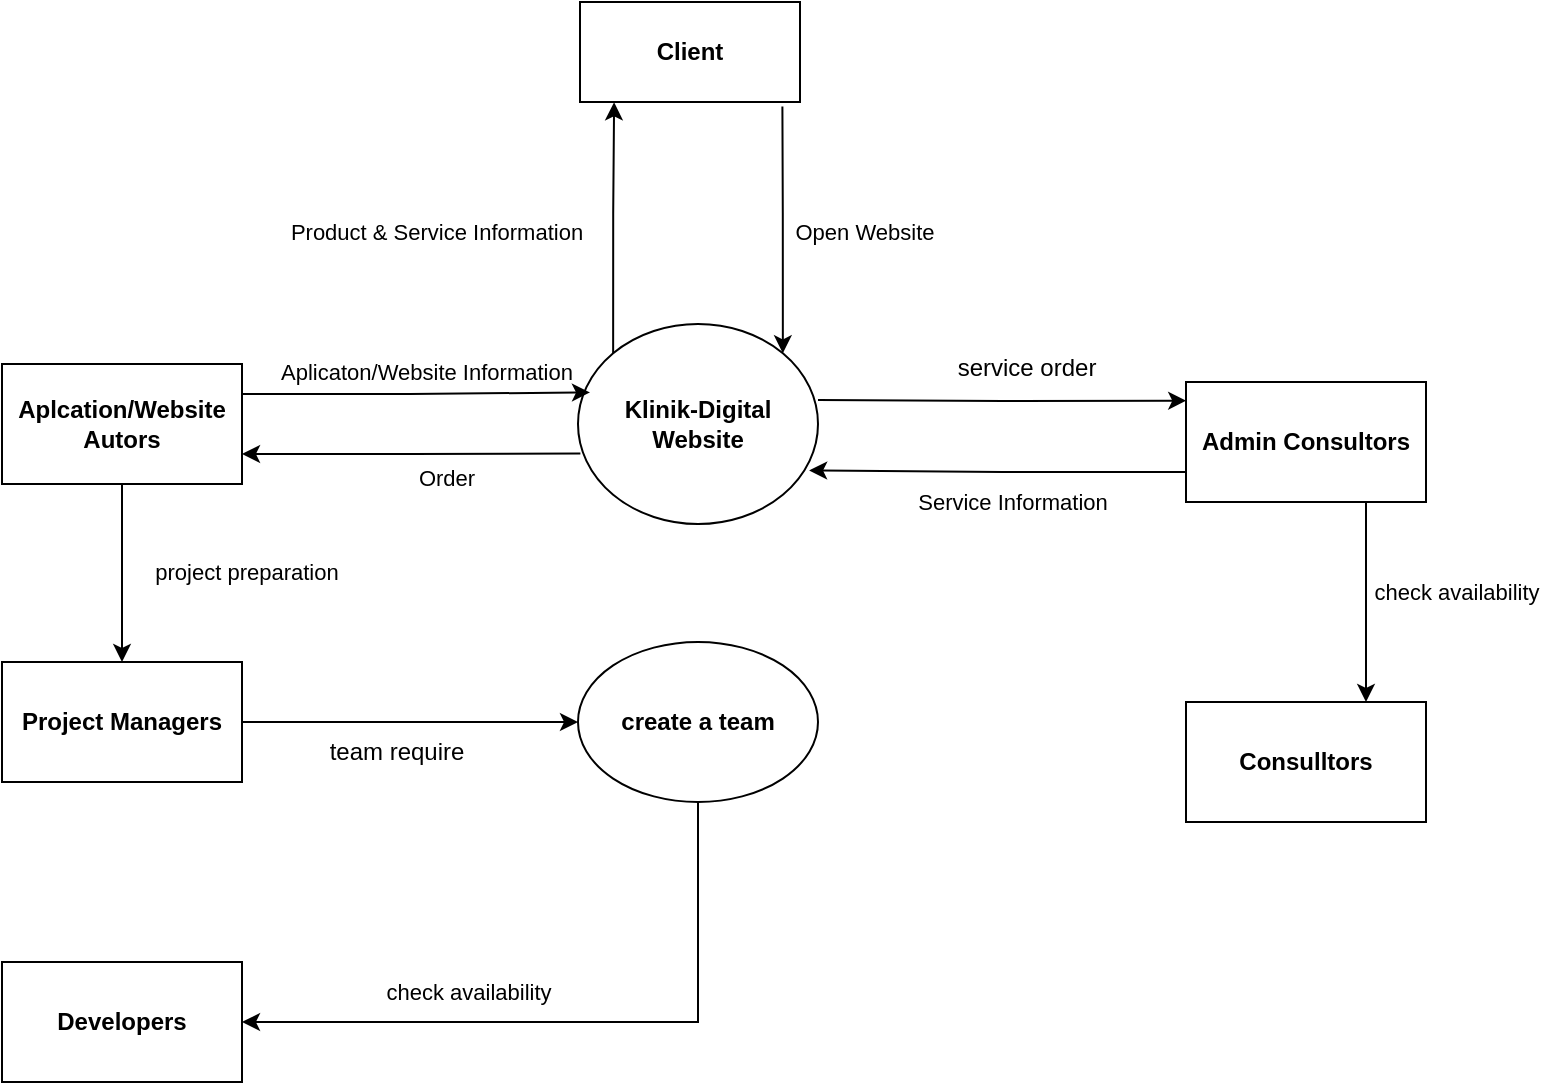 <mxfile version="21.8.2" type="github">
  <diagram name="Page-1" id="u5fBqUWCr7cs_RjpRxZN">
    <mxGraphModel dx="1257" dy="737" grid="1" gridSize="10" guides="1" tooltips="1" connect="1" arrows="1" fold="1" page="1" pageScale="1" pageWidth="850" pageHeight="1100" math="0" shadow="0">
      <root>
        <mxCell id="0" />
        <mxCell id="1" parent="0" />
        <mxCell id="NAqL0TbJv9TFnJoKUqRR-4" value="&lt;b&gt;Client&lt;/b&gt;" style="html=1;whiteSpace=wrap;" vertex="1" parent="1">
          <mxGeometry x="297" y="50" width="110" height="50" as="geometry" />
        </mxCell>
        <mxCell id="NAqL0TbJv9TFnJoKUqRR-6" value="&lt;b&gt;Klinik-Digital Website&lt;/b&gt;" style="ellipse;whiteSpace=wrap;html=1;" vertex="1" parent="1">
          <mxGeometry x="296" y="211" width="120" height="100" as="geometry" />
        </mxCell>
        <mxCell id="NAqL0TbJv9TFnJoKUqRR-7" value="&lt;font style=&quot;font-size: 11px;&quot;&gt;Open Website&lt;/font&gt;" style="text;html=1;align=center;verticalAlign=middle;resizable=0;points=[];autosize=1;strokeColor=none;fillColor=none;" vertex="1" parent="1">
          <mxGeometry x="394" y="150" width="90" height="30" as="geometry" />
        </mxCell>
        <mxCell id="NAqL0TbJv9TFnJoKUqRR-8" value="&lt;font style=&quot;font-size: 11px;&quot;&gt;Product &amp;amp; Service Information&lt;/font&gt;" style="text;html=1;align=center;verticalAlign=middle;resizable=0;points=[];autosize=1;strokeColor=none;fillColor=none;" vertex="1" parent="1">
          <mxGeometry x="140" y="150" width="170" height="30" as="geometry" />
        </mxCell>
        <mxCell id="NAqL0TbJv9TFnJoKUqRR-11" style="edgeStyle=orthogonalEdgeStyle;rounded=0;orthogonalLoop=1;jettySize=auto;html=1;exitX=0;exitY=0;exitDx=0;exitDy=0;entryX=0.155;entryY=1.003;entryDx=0;entryDy=0;entryPerimeter=0;" edge="1" parent="1" source="NAqL0TbJv9TFnJoKUqRR-6" target="NAqL0TbJv9TFnJoKUqRR-4">
          <mxGeometry relative="1" as="geometry" />
        </mxCell>
        <mxCell id="NAqL0TbJv9TFnJoKUqRR-12" style="edgeStyle=orthogonalEdgeStyle;rounded=0;orthogonalLoop=1;jettySize=auto;html=1;exitX=1;exitY=0;exitDx=0;exitDy=0;entryX=0.92;entryY=1.045;entryDx=0;entryDy=0;entryPerimeter=0;startArrow=classic;startFill=1;endArrow=none;endFill=0;" edge="1" parent="1" source="NAqL0TbJv9TFnJoKUqRR-6" target="NAqL0TbJv9TFnJoKUqRR-4">
          <mxGeometry relative="1" as="geometry" />
        </mxCell>
        <mxCell id="NAqL0TbJv9TFnJoKUqRR-29" style="edgeStyle=orthogonalEdgeStyle;rounded=0;orthogonalLoop=1;jettySize=auto;html=1;exitX=0.75;exitY=1;exitDx=0;exitDy=0;entryX=0.75;entryY=0;entryDx=0;entryDy=0;" edge="1" parent="1" source="NAqL0TbJv9TFnJoKUqRR-13" target="NAqL0TbJv9TFnJoKUqRR-28">
          <mxGeometry relative="1" as="geometry" />
        </mxCell>
        <mxCell id="NAqL0TbJv9TFnJoKUqRR-13" value="&lt;b&gt;Admin Consultors&lt;/b&gt;" style="rounded=0;whiteSpace=wrap;html=1;" vertex="1" parent="1">
          <mxGeometry x="600" y="240" width="120" height="60" as="geometry" />
        </mxCell>
        <mxCell id="NAqL0TbJv9TFnJoKUqRR-14" style="edgeStyle=orthogonalEdgeStyle;rounded=0;orthogonalLoop=1;jettySize=auto;html=1;exitX=1;exitY=0.5;exitDx=0;exitDy=0;entryX=0.001;entryY=0.356;entryDx=0;entryDy=0;entryPerimeter=0;" edge="1" parent="1">
          <mxGeometry relative="1" as="geometry">
            <mxPoint x="416" y="249" as="sourcePoint" />
            <mxPoint x="600.12" y="249.36" as="targetPoint" />
          </mxGeometry>
        </mxCell>
        <mxCell id="NAqL0TbJv9TFnJoKUqRR-15" value="service order" style="text;html=1;align=center;verticalAlign=middle;resizable=0;points=[];autosize=1;strokeColor=none;fillColor=none;" vertex="1" parent="1">
          <mxGeometry x="475" y="218" width="90" height="30" as="geometry" />
        </mxCell>
        <mxCell id="NAqL0TbJv9TFnJoKUqRR-16" style="edgeStyle=orthogonalEdgeStyle;rounded=0;orthogonalLoop=1;jettySize=auto;html=1;exitX=0;exitY=0.75;exitDx=0;exitDy=0;entryX=0.963;entryY=0.732;entryDx=0;entryDy=0;entryPerimeter=0;" edge="1" parent="1" source="NAqL0TbJv9TFnJoKUqRR-13" target="NAqL0TbJv9TFnJoKUqRR-6">
          <mxGeometry relative="1" as="geometry" />
        </mxCell>
        <mxCell id="NAqL0TbJv9TFnJoKUqRR-17" value="&lt;font style=&quot;font-size: 11px;&quot;&gt;Service Information&lt;br&gt;&lt;/font&gt;" style="text;html=1;align=center;verticalAlign=middle;resizable=0;points=[];autosize=1;strokeColor=none;fillColor=none;" vertex="1" parent="1">
          <mxGeometry x="453" y="285" width="120" height="30" as="geometry" />
        </mxCell>
        <mxCell id="NAqL0TbJv9TFnJoKUqRR-39" style="edgeStyle=orthogonalEdgeStyle;rounded=0;orthogonalLoop=1;jettySize=auto;html=1;exitX=0.5;exitY=1;exitDx=0;exitDy=0;entryX=0.5;entryY=0;entryDx=0;entryDy=0;" edge="1" parent="1" source="NAqL0TbJv9TFnJoKUqRR-18" target="NAqL0TbJv9TFnJoKUqRR-24">
          <mxGeometry relative="1" as="geometry" />
        </mxCell>
        <mxCell id="NAqL0TbJv9TFnJoKUqRR-18" value="&lt;b&gt;Aplcation/Website&lt;br&gt;Autors&lt;/b&gt;" style="rounded=0;whiteSpace=wrap;html=1;" vertex="1" parent="1">
          <mxGeometry x="8" y="231" width="120" height="60" as="geometry" />
        </mxCell>
        <mxCell id="NAqL0TbJv9TFnJoKUqRR-19" style="edgeStyle=orthogonalEdgeStyle;rounded=0;orthogonalLoop=1;jettySize=auto;html=1;exitX=1;exitY=0.25;exitDx=0;exitDy=0;entryX=0.05;entryY=0.342;entryDx=0;entryDy=0;entryPerimeter=0;" edge="1" parent="1" source="NAqL0TbJv9TFnJoKUqRR-18" target="NAqL0TbJv9TFnJoKUqRR-6">
          <mxGeometry relative="1" as="geometry" />
        </mxCell>
        <mxCell id="NAqL0TbJv9TFnJoKUqRR-21" style="edgeStyle=orthogonalEdgeStyle;rounded=0;orthogonalLoop=1;jettySize=auto;html=1;exitX=1;exitY=0.75;exitDx=0;exitDy=0;entryX=0.01;entryY=0.647;entryDx=0;entryDy=0;entryPerimeter=0;startArrow=classic;startFill=1;endArrow=none;endFill=0;" edge="1" parent="1" source="NAqL0TbJv9TFnJoKUqRR-18" target="NAqL0TbJv9TFnJoKUqRR-6">
          <mxGeometry relative="1" as="geometry" />
        </mxCell>
        <mxCell id="NAqL0TbJv9TFnJoKUqRR-22" value="&lt;font style=&quot;font-size: 11px;&quot;&gt;Order&lt;/font&gt;" style="text;html=1;align=center;verticalAlign=middle;resizable=0;points=[];autosize=1;strokeColor=none;fillColor=none;" vertex="1" parent="1">
          <mxGeometry x="205" y="273" width="50" height="30" as="geometry" />
        </mxCell>
        <mxCell id="NAqL0TbJv9TFnJoKUqRR-23" value="&lt;font style=&quot;font-size: 11px;&quot;&gt;Aplicaton/Website Information&lt;/font&gt;" style="text;html=1;align=center;verticalAlign=middle;resizable=0;points=[];autosize=1;strokeColor=none;fillColor=none;" vertex="1" parent="1">
          <mxGeometry x="135" y="220" width="170" height="30" as="geometry" />
        </mxCell>
        <mxCell id="NAqL0TbJv9TFnJoKUqRR-41" style="edgeStyle=orthogonalEdgeStyle;rounded=0;orthogonalLoop=1;jettySize=auto;html=1;exitX=1;exitY=0.5;exitDx=0;exitDy=0;entryX=0;entryY=0.5;entryDx=0;entryDy=0;" edge="1" parent="1" source="NAqL0TbJv9TFnJoKUqRR-24" target="NAqL0TbJv9TFnJoKUqRR-33">
          <mxGeometry relative="1" as="geometry" />
        </mxCell>
        <mxCell id="NAqL0TbJv9TFnJoKUqRR-24" value="&lt;b&gt;Project Managers&lt;/b&gt;" style="rounded=0;whiteSpace=wrap;html=1;" vertex="1" parent="1">
          <mxGeometry x="8" y="380" width="120" height="60" as="geometry" />
        </mxCell>
        <mxCell id="NAqL0TbJv9TFnJoKUqRR-26" value="&lt;font style=&quot;font-size: 11px;&quot;&gt;project preparation&lt;/font&gt;" style="text;html=1;align=center;verticalAlign=middle;resizable=0;points=[];autosize=1;strokeColor=none;fillColor=none;" vertex="1" parent="1">
          <mxGeometry x="70" y="320" width="120" height="30" as="geometry" />
        </mxCell>
        <mxCell id="NAqL0TbJv9TFnJoKUqRR-28" value="&lt;b&gt;Consulltors&lt;/b&gt;" style="rounded=0;whiteSpace=wrap;html=1;" vertex="1" parent="1">
          <mxGeometry x="600" y="400" width="120" height="60" as="geometry" />
        </mxCell>
        <mxCell id="NAqL0TbJv9TFnJoKUqRR-31" value="&lt;font style=&quot;font-size: 11px;&quot;&gt;check availability&lt;/font&gt;" style="text;html=1;align=center;verticalAlign=middle;resizable=0;points=[];autosize=1;strokeColor=none;fillColor=none;" vertex="1" parent="1">
          <mxGeometry x="680" y="330" width="110" height="30" as="geometry" />
        </mxCell>
        <mxCell id="NAqL0TbJv9TFnJoKUqRR-43" style="edgeStyle=orthogonalEdgeStyle;rounded=0;orthogonalLoop=1;jettySize=auto;html=1;exitX=0.5;exitY=1;exitDx=0;exitDy=0;entryX=1;entryY=0.5;entryDx=0;entryDy=0;" edge="1" parent="1" source="NAqL0TbJv9TFnJoKUqRR-33" target="NAqL0TbJv9TFnJoKUqRR-42">
          <mxGeometry relative="1" as="geometry" />
        </mxCell>
        <mxCell id="NAqL0TbJv9TFnJoKUqRR-33" value="&lt;b&gt;create a team&lt;/b&gt;" style="ellipse;whiteSpace=wrap;html=1;" vertex="1" parent="1">
          <mxGeometry x="296" y="370" width="120" height="80" as="geometry" />
        </mxCell>
        <mxCell id="NAqL0TbJv9TFnJoKUqRR-36" value="&lt;font style=&quot;font-size: 11px;&quot;&gt;check availability&lt;/font&gt;" style="text;html=1;align=center;verticalAlign=middle;resizable=0;points=[];autosize=1;strokeColor=none;fillColor=none;" vertex="1" parent="1">
          <mxGeometry x="186" y="530" width="110" height="30" as="geometry" />
        </mxCell>
        <mxCell id="NAqL0TbJv9TFnJoKUqRR-42" value="&lt;b&gt;Developers&lt;/b&gt;" style="rounded=0;whiteSpace=wrap;html=1;" vertex="1" parent="1">
          <mxGeometry x="8" y="530" width="120" height="60" as="geometry" />
        </mxCell>
        <mxCell id="NAqL0TbJv9TFnJoKUqRR-44" value="team require" style="text;html=1;align=center;verticalAlign=middle;resizable=0;points=[];autosize=1;strokeColor=none;fillColor=none;" vertex="1" parent="1">
          <mxGeometry x="160" y="410" width="90" height="30" as="geometry" />
        </mxCell>
      </root>
    </mxGraphModel>
  </diagram>
</mxfile>
